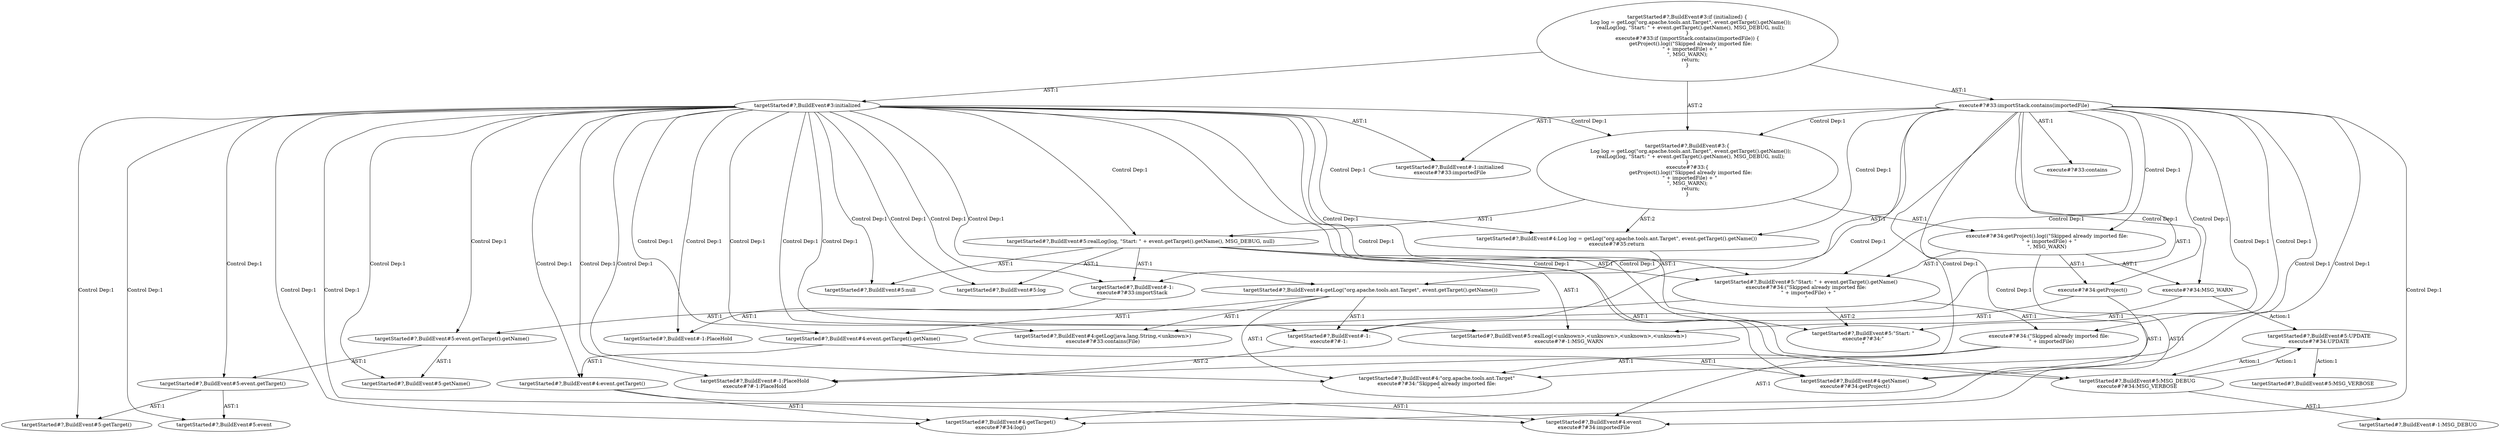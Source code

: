 digraph "Pattern" {
0 [label="targetStarted#?,BuildEvent#5:UPDATE
execute#?#34:UPDATE" shape=ellipse]
1 [label="targetStarted#?,BuildEvent#5:MSG_DEBUG
execute#?#34:MSG_VERBOSE" shape=ellipse]
2 [label="targetStarted#?,BuildEvent#3:initialized" shape=ellipse]
3 [label="targetStarted#?,BuildEvent#3:if (initialized) \{
    Log log = getLog(\"org.apache.tools.ant.Target\", event.getTarget().getName());
    realLog(log, \"Start: \" + event.getTarget().getName(), MSG_DEBUG, null);
\}
execute#?#33:if (importStack.contains(importedFile)) \{
    getProject().log((\"Skipped already imported file:\n   \" + importedFile) + \"\n\", MSG_WARN);
    return;
\}" shape=ellipse]
4 [label="targetStarted#?,BuildEvent#-1:initialized
execute#?#33:importedFile" shape=ellipse]
5 [label="targetStarted#?,BuildEvent#3:\{
    Log log = getLog(\"org.apache.tools.ant.Target\", event.getTarget().getName());
    realLog(log, \"Start: \" + event.getTarget().getName(), MSG_DEBUG, null);
\}
execute#?#33:\{
    getProject().log((\"Skipped already imported file:\n   \" + importedFile) + \"\n\", MSG_WARN);
    return;
\}" shape=ellipse]
6 [label="targetStarted#?,BuildEvent#4:Log log = getLog(\"org.apache.tools.ant.Target\", event.getTarget().getName())
execute#?#35:return" shape=ellipse]
7 [label="targetStarted#?,BuildEvent#4:getLog(\"org.apache.tools.ant.Target\", event.getTarget().getName())" shape=ellipse]
8 [label="targetStarted#?,BuildEvent#4:getLog(java.lang.String,<unknown>)
execute#?#33:contains(File)" shape=ellipse]
9 [label="targetStarted#?,BuildEvent#-1:
execute#?#-1:" shape=ellipse]
10 [label="targetStarted#?,BuildEvent#-1:PlaceHold
execute#?#-1:PlaceHold" shape=ellipse]
11 [label="targetStarted#?,BuildEvent#4:\"org.apache.tools.ant.Target\"
execute#?#34:\"Skipped already imported file:\n   \"" shape=ellipse]
12 [label="targetStarted#?,BuildEvent#4:event.getTarget().getName()" shape=ellipse]
13 [label="targetStarted#?,BuildEvent#4:getName()
execute#?#34:getProject()" shape=ellipse]
14 [label="targetStarted#?,BuildEvent#4:event.getTarget()" shape=ellipse]
15 [label="targetStarted#?,BuildEvent#4:getTarget()
execute#?#34:log()" shape=ellipse]
16 [label="targetStarted#?,BuildEvent#4:event
execute#?#34:importedFile" shape=ellipse]
17 [label="targetStarted#?,BuildEvent#5:realLog(log, \"Start: \" + event.getTarget().getName(), MSG_DEBUG, null)" shape=ellipse]
18 [label="targetStarted#?,BuildEvent#5:realLog(<unknown>,<unknown>,<unknown>,<unknown>)
execute#?#-1:MSG_WARN" shape=ellipse]
19 [label="targetStarted#?,BuildEvent#-1:
execute#?#33:importStack" shape=ellipse]
20 [label="targetStarted#?,BuildEvent#-1:PlaceHold" shape=ellipse]
21 [label="targetStarted#?,BuildEvent#5:log" shape=ellipse]
22 [label="targetStarted#?,BuildEvent#5:\"Start: \" + event.getTarget().getName()
execute#?#34:(\"Skipped already imported file:\n   \" + importedFile) + \"\n\"" shape=ellipse]
23 [label="targetStarted#?,BuildEvent#5:\"Start: \"
execute#?#34:\"\n\"" shape=ellipse]
24 [label="targetStarted#?,BuildEvent#5:event.getTarget().getName()" shape=ellipse]
25 [label="targetStarted#?,BuildEvent#5:getName()" shape=ellipse]
26 [label="targetStarted#?,BuildEvent#5:event.getTarget()" shape=ellipse]
27 [label="targetStarted#?,BuildEvent#5:getTarget()" shape=ellipse]
28 [label="targetStarted#?,BuildEvent#5:event" shape=ellipse]
29 [label="targetStarted#?,BuildEvent#5:null" shape=ellipse]
30 [label="targetStarted#?,BuildEvent#-1:MSG_DEBUG" shape=ellipse]
31 [label="targetStarted#?,BuildEvent#5:MSG_VERBOSE" shape=ellipse]
32 [label="execute#?#33:contains" shape=ellipse]
33 [label="execute#?#34:getProject().log((\"Skipped already imported file:\n   \" + importedFile) + \"\n\", MSG_WARN)" shape=ellipse]
34 [label="execute#?#33:importStack.contains(importedFile)" shape=ellipse]
35 [label="execute#?#34:(\"Skipped already imported file:\n   \" + importedFile)" shape=ellipse]
36 [label="execute#?#34:getProject()" shape=ellipse]
37 [label="execute#?#34:MSG_WARN" shape=ellipse]
0 -> 31 [label="Action:1"];
0 -> 1 [label="Action:1"];
1 -> 0 [label="Action:1"];
1 -> 30 [label="AST:1"];
2 -> 1 [label="Control Dep:1"];
2 -> 4 [label="AST:1"];
2 -> 5 [label="Control Dep:1"];
2 -> 6 [label="Control Dep:1"];
2 -> 7 [label="Control Dep:1"];
2 -> 8 [label="Control Dep:1"];
2 -> 9 [label="Control Dep:1"];
2 -> 10 [label="Control Dep:1"];
2 -> 11 [label="Control Dep:1"];
2 -> 12 [label="Control Dep:1"];
2 -> 13 [label="Control Dep:1"];
2 -> 14 [label="Control Dep:1"];
2 -> 15 [label="Control Dep:1"];
2 -> 16 [label="Control Dep:1"];
2 -> 17 [label="Control Dep:1"];
2 -> 18 [label="Control Dep:1"];
2 -> 19 [label="Control Dep:1"];
2 -> 20 [label="Control Dep:1"];
2 -> 21 [label="Control Dep:1"];
2 -> 22 [label="Control Dep:1"];
2 -> 23 [label="Control Dep:1"];
2 -> 24 [label="Control Dep:1"];
2 -> 25 [label="Control Dep:1"];
2 -> 26 [label="Control Dep:1"];
2 -> 27 [label="Control Dep:1"];
2 -> 28 [label="Control Dep:1"];
2 -> 29 [label="Control Dep:1"];
3 -> 2 [label="AST:1"];
3 -> 5 [label="AST:2"];
3 -> 34 [label="AST:1"];
5 -> 6 [label="AST:2"];
5 -> 17 [label="AST:1"];
5 -> 33 [label="AST:1"];
6 -> 7 [label="AST:1"];
7 -> 9 [label="AST:1"];
7 -> 8 [label="AST:1"];
7 -> 11 [label="AST:1"];
7 -> 12 [label="AST:1"];
9 -> 10 [label="AST:2"];
12 -> 14 [label="AST:1"];
12 -> 13 [label="AST:1"];
14 -> 16 [label="AST:1"];
14 -> 15 [label="AST:1"];
17 -> 1 [label="AST:1"];
17 -> 19 [label="AST:1"];
17 -> 18 [label="AST:1"];
17 -> 21 [label="AST:1"];
17 -> 22 [label="AST:1"];
17 -> 29 [label="AST:1"];
19 -> 20 [label="AST:1"];
22 -> 23 [label="AST:2"];
22 -> 24 [label="AST:1"];
22 -> 35 [label="AST:1"];
24 -> 26 [label="AST:1"];
24 -> 25 [label="AST:1"];
26 -> 28 [label="AST:1"];
26 -> 27 [label="AST:1"];
33 -> 36 [label="AST:1"];
33 -> 15 [label="AST:1"];
33 -> 22 [label="AST:1"];
33 -> 37 [label="AST:1"];
34 -> 32 [label="AST:1"];
34 -> 33 [label="Control Dep:1"];
34 -> 19 [label="AST:1"];
34 -> 8 [label="AST:1"];
34 -> 4 [label="AST:1"];
34 -> 5 [label="Control Dep:1"];
34 -> 15 [label="Control Dep:1"];
34 -> 36 [label="Control Dep:1"];
34 -> 13 [label="Control Dep:1"];
34 -> 9 [label="Control Dep:1"];
34 -> 10 [label="Control Dep:1"];
34 -> 22 [label="Control Dep:1"];
34 -> 35 [label="Control Dep:1"];
34 -> 11 [label="Control Dep:1"];
34 -> 16 [label="Control Dep:1"];
34 -> 23 [label="Control Dep:1"];
34 -> 37 [label="Control Dep:1"];
34 -> 6 [label="Control Dep:1"];
35 -> 11 [label="AST:1"];
35 -> 16 [label="AST:1"];
36 -> 9 [label="AST:1"];
36 -> 13 [label="AST:1"];
37 -> 18 [label="AST:1"];
37 -> 0 [label="Action:1"];
}